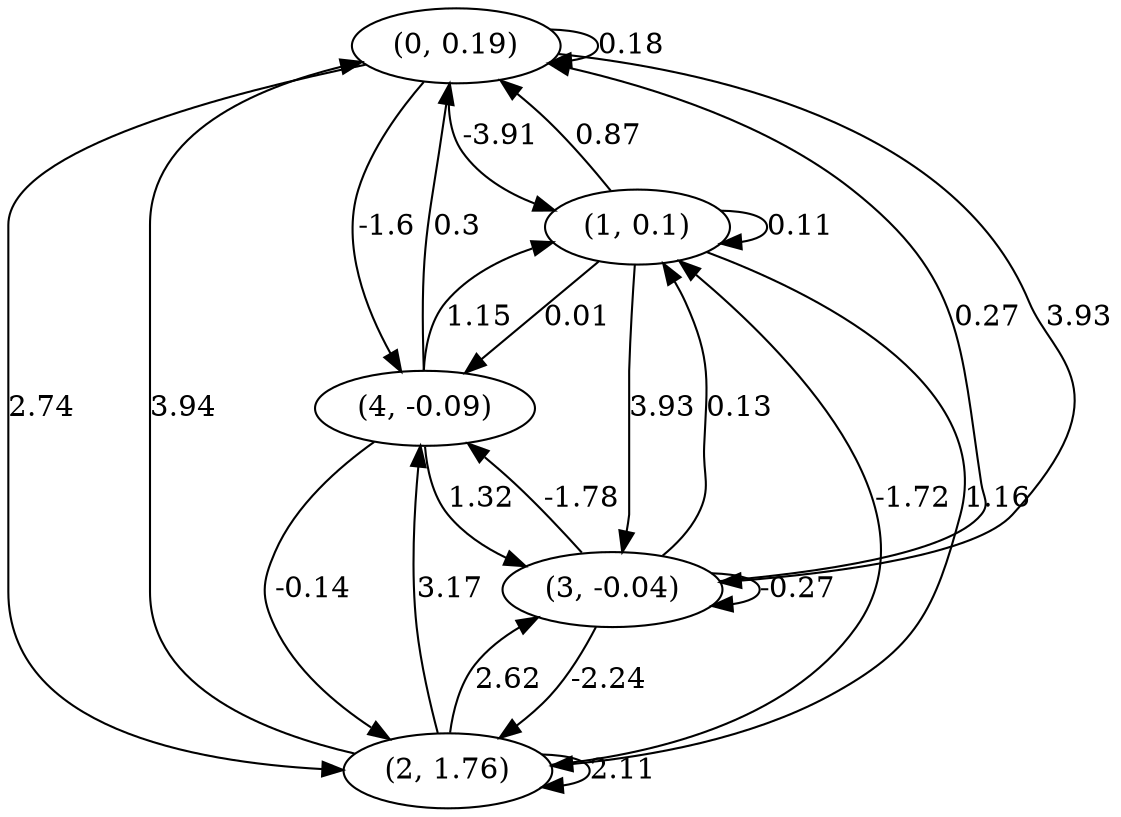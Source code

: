 digraph {
    0 [ label = "(0, 0.19)" ]
    1 [ label = "(1, 0.1)" ]
    2 [ label = "(2, 1.76)" ]
    3 [ label = "(3, -0.04)" ]
    4 [ label = "(4, -0.09)" ]
    0 -> 0 [ label = "0.18" ]
    1 -> 1 [ label = "0.11" ]
    2 -> 2 [ label = "2.11" ]
    3 -> 3 [ label = "-0.27" ]
    1 -> 0 [ label = "0.87" ]
    2 -> 0 [ label = "3.94" ]
    3 -> 0 [ label = "0.27" ]
    4 -> 0 [ label = "0.3" ]
    0 -> 1 [ label = "-3.91" ]
    2 -> 1 [ label = "-1.72" ]
    3 -> 1 [ label = "0.13" ]
    4 -> 1 [ label = "1.15" ]
    0 -> 2 [ label = "2.74" ]
    1 -> 2 [ label = "1.16" ]
    3 -> 2 [ label = "-2.24" ]
    4 -> 2 [ label = "-0.14" ]
    0 -> 3 [ label = "3.93" ]
    1 -> 3 [ label = "3.93" ]
    2 -> 3 [ label = "2.62" ]
    4 -> 3 [ label = "1.32" ]
    0 -> 4 [ label = "-1.6" ]
    1 -> 4 [ label = "0.01" ]
    2 -> 4 [ label = "3.17" ]
    3 -> 4 [ label = "-1.78" ]
}

